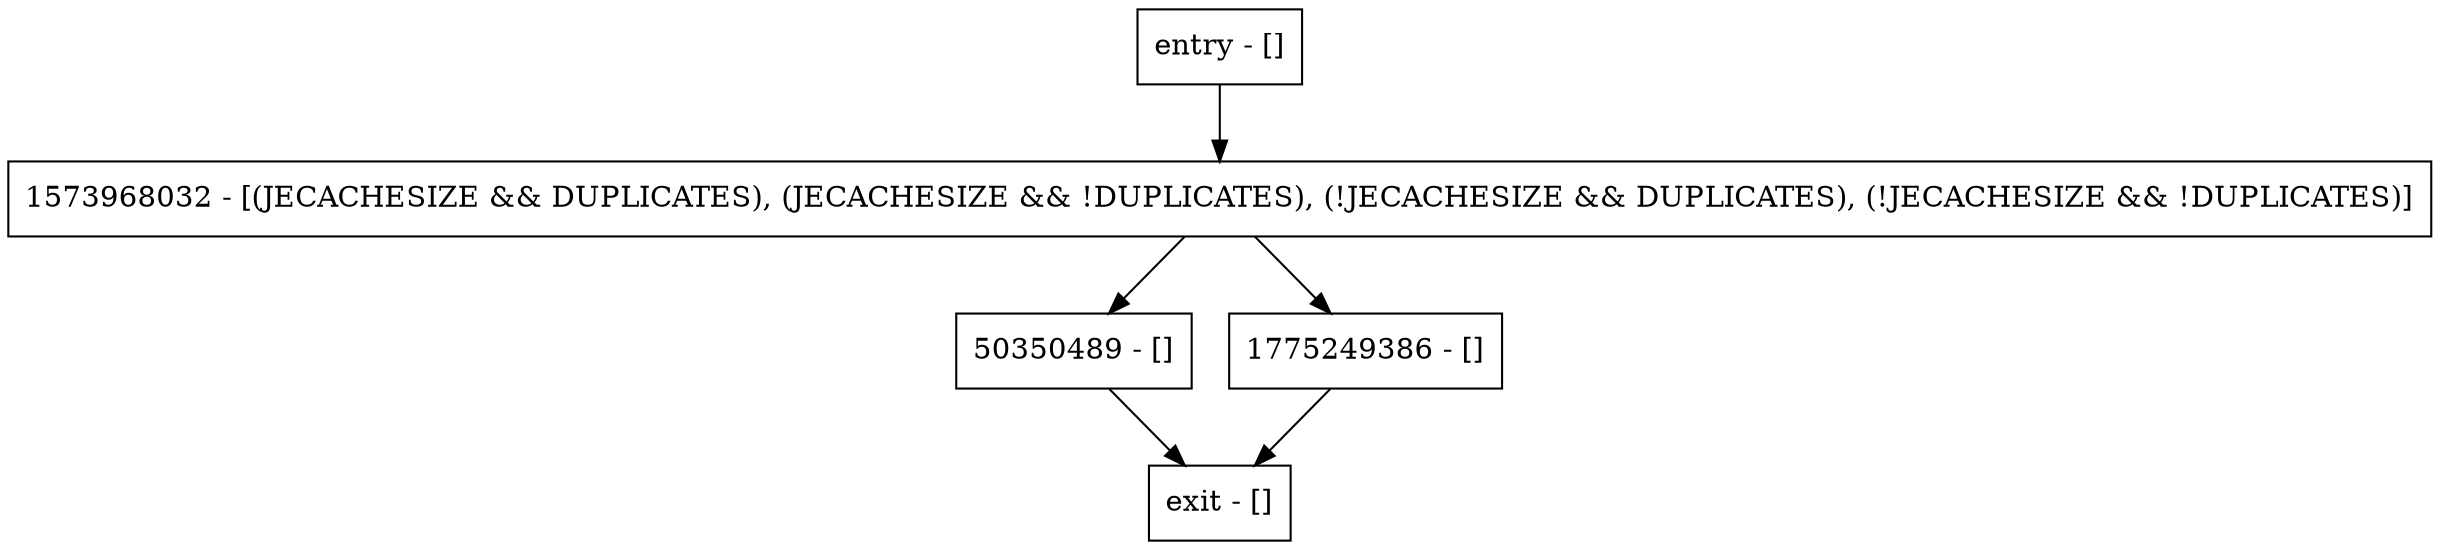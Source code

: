 digraph getSize {
node [shape=record];
50350489 [label="50350489 - []"];
entry [label="entry - []"];
exit [label="exit - []"];
1775249386 [label="1775249386 - []"];
1573968032 [label="1573968032 - [(JECACHESIZE && DUPLICATES), (JECACHESIZE && !DUPLICATES), (!JECACHESIZE && DUPLICATES), (!JECACHESIZE && !DUPLICATES)]"];
entry;
exit;
50350489 -> exit;
entry -> 1573968032;
1775249386 -> exit;
1573968032 -> 50350489;
1573968032 -> 1775249386;
}
